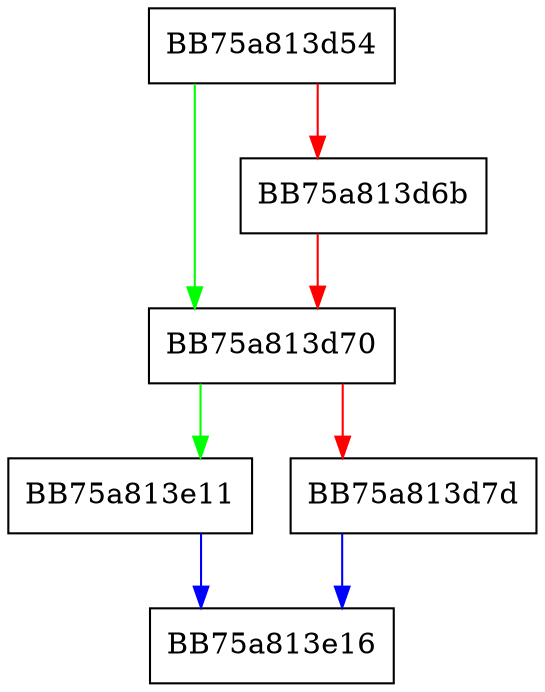 digraph GetCurrentProcessMonitoringFlagsInternal {
  node [shape="box"];
  graph [splines=ortho];
  BB75a813d54 -> BB75a813d70 [color="green"];
  BB75a813d54 -> BB75a813d6b [color="red"];
  BB75a813d6b -> BB75a813d70 [color="red"];
  BB75a813d70 -> BB75a813e11 [color="green"];
  BB75a813d70 -> BB75a813d7d [color="red"];
  BB75a813d7d -> BB75a813e16 [color="blue"];
  BB75a813e11 -> BB75a813e16 [color="blue"];
}